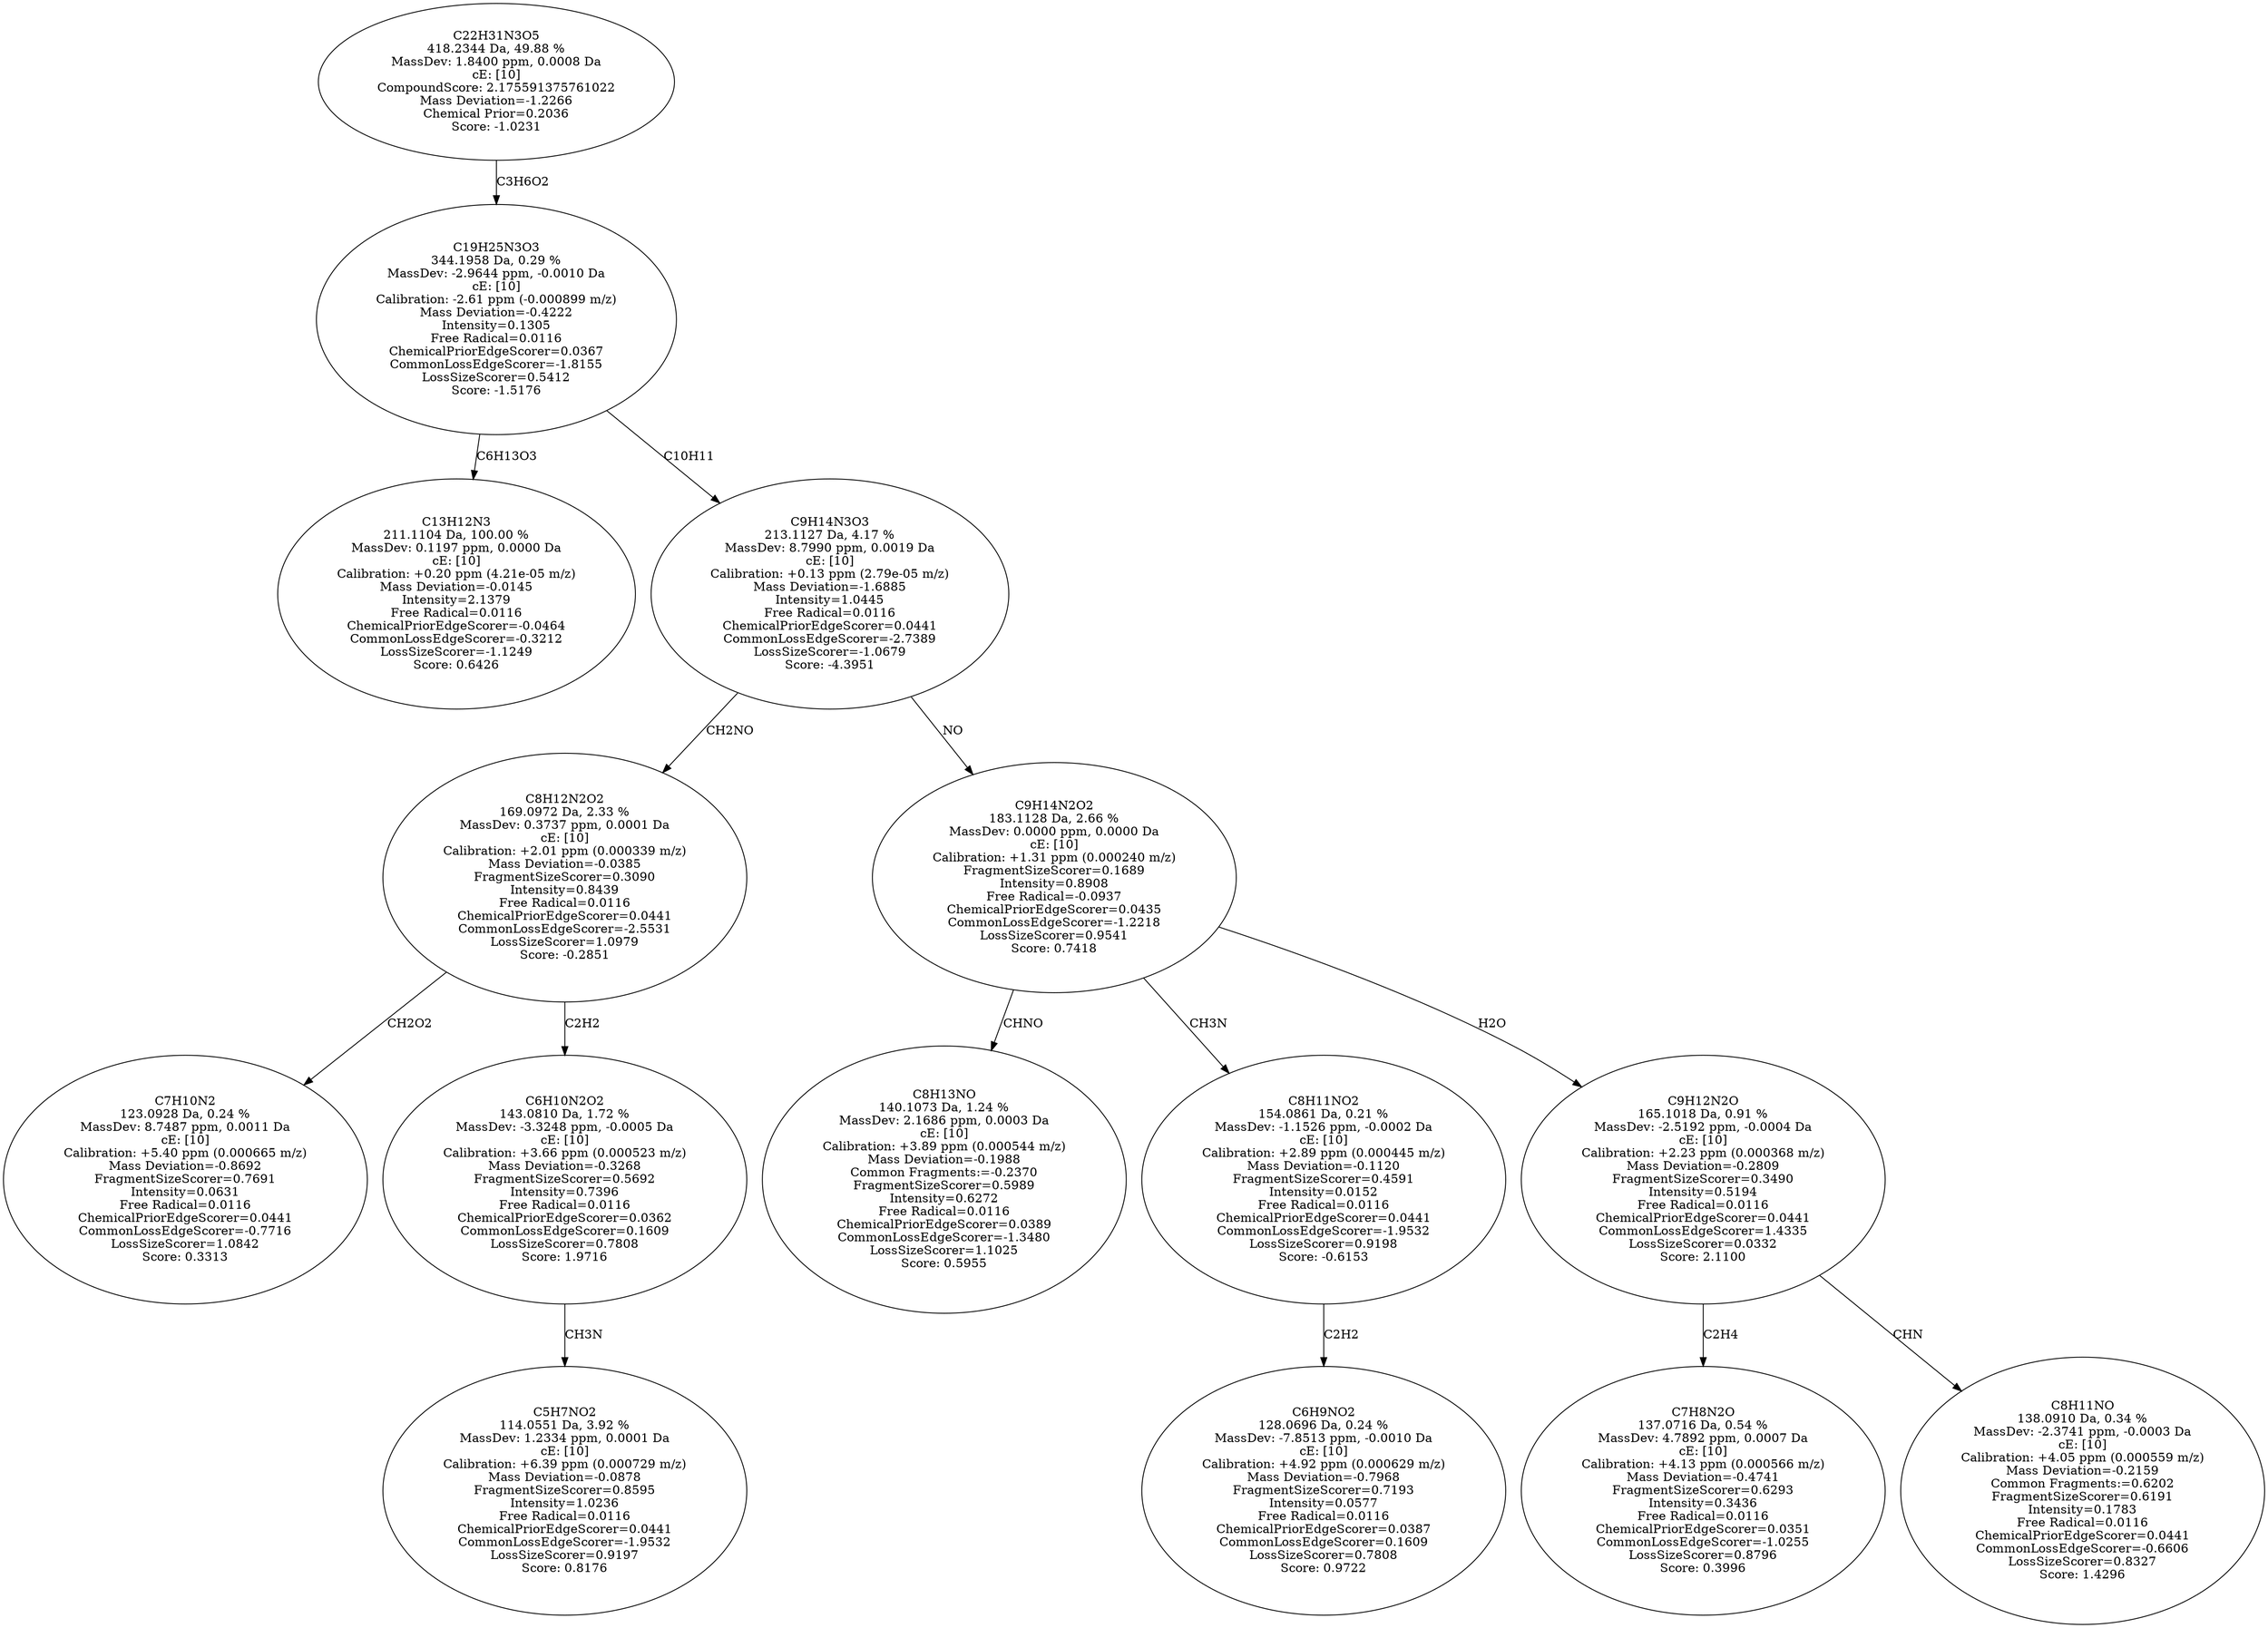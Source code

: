 strict digraph {
v1 [label="C13H12N3\n211.1104 Da, 100.00 %\nMassDev: 0.1197 ppm, 0.0000 Da\ncE: [10]\nCalibration: +0.20 ppm (4.21e-05 m/z)\nMass Deviation=-0.0145\nIntensity=2.1379\nFree Radical=0.0116\nChemicalPriorEdgeScorer=-0.0464\nCommonLossEdgeScorer=-0.3212\nLossSizeScorer=-1.1249\nScore: 0.6426"];
v2 [label="C7H10N2\n123.0928 Da, 0.24 %\nMassDev: 8.7487 ppm, 0.0011 Da\ncE: [10]\nCalibration: +5.40 ppm (0.000665 m/z)\nMass Deviation=-0.8692\nFragmentSizeScorer=0.7691\nIntensity=0.0631\nFree Radical=0.0116\nChemicalPriorEdgeScorer=0.0441\nCommonLossEdgeScorer=-0.7716\nLossSizeScorer=1.0842\nScore: 0.3313"];
v3 [label="C5H7NO2\n114.0551 Da, 3.92 %\nMassDev: 1.2334 ppm, 0.0001 Da\ncE: [10]\nCalibration: +6.39 ppm (0.000729 m/z)\nMass Deviation=-0.0878\nFragmentSizeScorer=0.8595\nIntensity=1.0236\nFree Radical=0.0116\nChemicalPriorEdgeScorer=0.0441\nCommonLossEdgeScorer=-1.9532\nLossSizeScorer=0.9197\nScore: 0.8176"];
v4 [label="C6H10N2O2\n143.0810 Da, 1.72 %\nMassDev: -3.3248 ppm, -0.0005 Da\ncE: [10]\nCalibration: +3.66 ppm (0.000523 m/z)\nMass Deviation=-0.3268\nFragmentSizeScorer=0.5692\nIntensity=0.7396\nFree Radical=0.0116\nChemicalPriorEdgeScorer=0.0362\nCommonLossEdgeScorer=0.1609\nLossSizeScorer=0.7808\nScore: 1.9716"];
v5 [label="C8H12N2O2\n169.0972 Da, 2.33 %\nMassDev: 0.3737 ppm, 0.0001 Da\ncE: [10]\nCalibration: +2.01 ppm (0.000339 m/z)\nMass Deviation=-0.0385\nFragmentSizeScorer=0.3090\nIntensity=0.8439\nFree Radical=0.0116\nChemicalPriorEdgeScorer=0.0441\nCommonLossEdgeScorer=-2.5531\nLossSizeScorer=1.0979\nScore: -0.2851"];
v6 [label="C8H13NO\n140.1073 Da, 1.24 %\nMassDev: 2.1686 ppm, 0.0003 Da\ncE: [10]\nCalibration: +3.89 ppm (0.000544 m/z)\nMass Deviation=-0.1988\nCommon Fragments:=-0.2370\nFragmentSizeScorer=0.5989\nIntensity=0.6272\nFree Radical=0.0116\nChemicalPriorEdgeScorer=0.0389\nCommonLossEdgeScorer=-1.3480\nLossSizeScorer=1.1025\nScore: 0.5955"];
v7 [label="C6H9NO2\n128.0696 Da, 0.24 %\nMassDev: -7.8513 ppm, -0.0010 Da\ncE: [10]\nCalibration: +4.92 ppm (0.000629 m/z)\nMass Deviation=-0.7968\nFragmentSizeScorer=0.7193\nIntensity=0.0577\nFree Radical=0.0116\nChemicalPriorEdgeScorer=0.0387\nCommonLossEdgeScorer=0.1609\nLossSizeScorer=0.7808\nScore: 0.9722"];
v8 [label="C8H11NO2\n154.0861 Da, 0.21 %\nMassDev: -1.1526 ppm, -0.0002 Da\ncE: [10]\nCalibration: +2.89 ppm (0.000445 m/z)\nMass Deviation=-0.1120\nFragmentSizeScorer=0.4591\nIntensity=0.0152\nFree Radical=0.0116\nChemicalPriorEdgeScorer=0.0441\nCommonLossEdgeScorer=-1.9532\nLossSizeScorer=0.9198\nScore: -0.6153"];
v9 [label="C7H8N2O\n137.0716 Da, 0.54 %\nMassDev: 4.7892 ppm, 0.0007 Da\ncE: [10]\nCalibration: +4.13 ppm (0.000566 m/z)\nMass Deviation=-0.4741\nFragmentSizeScorer=0.6293\nIntensity=0.3436\nFree Radical=0.0116\nChemicalPriorEdgeScorer=0.0351\nCommonLossEdgeScorer=-1.0255\nLossSizeScorer=0.8796\nScore: 0.3996"];
v10 [label="C8H11NO\n138.0910 Da, 0.34 %\nMassDev: -2.3741 ppm, -0.0003 Da\ncE: [10]\nCalibration: +4.05 ppm (0.000559 m/z)\nMass Deviation=-0.2159\nCommon Fragments:=0.6202\nFragmentSizeScorer=0.6191\nIntensity=0.1783\nFree Radical=0.0116\nChemicalPriorEdgeScorer=0.0441\nCommonLossEdgeScorer=-0.6606\nLossSizeScorer=0.8327\nScore: 1.4296"];
v11 [label="C9H12N2O\n165.1018 Da, 0.91 %\nMassDev: -2.5192 ppm, -0.0004 Da\ncE: [10]\nCalibration: +2.23 ppm (0.000368 m/z)\nMass Deviation=-0.2809\nFragmentSizeScorer=0.3490\nIntensity=0.5194\nFree Radical=0.0116\nChemicalPriorEdgeScorer=0.0441\nCommonLossEdgeScorer=1.4335\nLossSizeScorer=0.0332\nScore: 2.1100"];
v12 [label="C9H14N2O2\n183.1128 Da, 2.66 %\nMassDev: 0.0000 ppm, 0.0000 Da\ncE: [10]\nCalibration: +1.31 ppm (0.000240 m/z)\nFragmentSizeScorer=0.1689\nIntensity=0.8908\nFree Radical=-0.0937\nChemicalPriorEdgeScorer=0.0435\nCommonLossEdgeScorer=-1.2218\nLossSizeScorer=0.9541\nScore: 0.7418"];
v13 [label="C9H14N3O3\n213.1127 Da, 4.17 %\nMassDev: 8.7990 ppm, 0.0019 Da\ncE: [10]\nCalibration: +0.13 ppm (2.79e-05 m/z)\nMass Deviation=-1.6885\nIntensity=1.0445\nFree Radical=0.0116\nChemicalPriorEdgeScorer=0.0441\nCommonLossEdgeScorer=-2.7389\nLossSizeScorer=-1.0679\nScore: -4.3951"];
v14 [label="C19H25N3O3\n344.1958 Da, 0.29 %\nMassDev: -2.9644 ppm, -0.0010 Da\ncE: [10]\nCalibration: -2.61 ppm (-0.000899 m/z)\nMass Deviation=-0.4222\nIntensity=0.1305\nFree Radical=0.0116\nChemicalPriorEdgeScorer=0.0367\nCommonLossEdgeScorer=-1.8155\nLossSizeScorer=0.5412\nScore: -1.5176"];
v15 [label="C22H31N3O5\n418.2344 Da, 49.88 %\nMassDev: 1.8400 ppm, 0.0008 Da\ncE: [10]\nCompoundScore: 2.175591375761022\nMass Deviation=-1.2266\nChemical Prior=0.2036\nScore: -1.0231"];
v14 -> v1 [label="C6H13O3"];
v5 -> v2 [label="CH2O2"];
v4 -> v3 [label="CH3N"];
v5 -> v4 [label="C2H2"];
v13 -> v5 [label="CH2NO"];
v12 -> v6 [label="CHNO"];
v8 -> v7 [label="C2H2"];
v12 -> v8 [label="CH3N"];
v11 -> v9 [label="C2H4"];
v11 -> v10 [label="CHN"];
v12 -> v11 [label="H2O"];
v13 -> v12 [label="NO"];
v14 -> v13 [label="C10H11"];
v15 -> v14 [label="C3H6O2"];
}